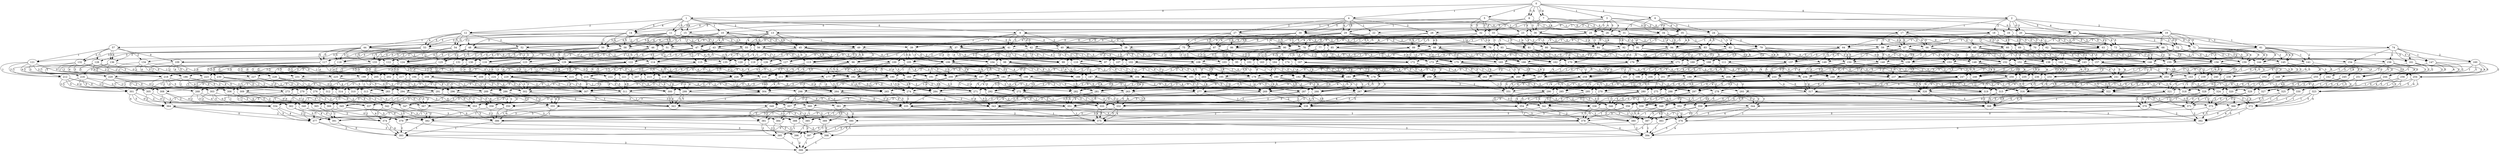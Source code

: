 digraph G {
0;
1;
2;
3;
4;
5;
6;
7;
8;
9;
10;
11;
12;
13;
14;
15;
16;
17;
18;
19;
20;
21;
22;
23;
24;
25;
26;
27;
28;
29;
30;
31;
32;
33;
34;
35;
36;
37;
38;
39;
40;
41;
42;
43;
44;
45;
46;
47;
48;
49;
50;
51;
52;
53;
54;
55;
56;
57;
58;
59;
60;
61;
62;
63;
64;
65;
66;
67;
68;
69;
70;
71;
72;
73;
74;
75;
76;
77;
78;
79;
80;
81;
82;
83;
84;
85;
86;
87;
88;
89;
90;
91;
92;
93;
94;
95;
96;
97;
98;
99;
100;
101;
102;
103;
104;
105;
106;
107;
108;
109;
110;
111;
112;
113;
114;
115;
116;
117;
118;
119;
120;
121;
122;
123;
124;
125;
126;
127;
128;
129;
130;
131;
132;
133;
134;
135;
136;
137;
138;
139;
140;
141;
142;
143;
144;
145;
146;
147;
148;
149;
150;
151;
152;
153;
154;
155;
156;
157;
158;
159;
160;
161;
162;
163;
164;
165;
166;
167;
168;
169;
170;
171;
172;
173;
174;
175;
176;
177;
178;
179;
180;
181;
182;
183;
184;
185;
186;
187;
188;
189;
190;
191;
192;
193;
194;
195;
196;
197;
198;
199;
200;
201;
202;
203;
204;
205;
206;
207;
208;
209;
210;
211;
212;
213;
214;
215;
216;
217;
218;
219;
220;
221;
222;
223;
224;
225;
226;
227;
228;
229;
230;
231;
232;
233;
234;
235;
236;
237;
238;
239;
240;
241;
242;
243;
244;
245;
246;
247;
248;
249;
250;
251;
252;
253;
254;
255;
256;
257;
258;
259;
260;
261;
262;
263;
264;
265;
266;
267;
268;
269;
270;
271;
272;
273;
274;
275;
276;
277;
278;
279;
280;
281;
282;
283;
284;
285;
286;
287;
288;
289;
290;
291;
292;
293;
294;
295;
296;
297;
298;
299;
300;
301;
302;
303;
304;
305;
306;
307;
308;
309;
310;
311;
312;
313;
314;
315;
316;
317;
318;
319;
320;
321;
322;
323;
324;
325;
326;
327;
328;
329;
330;
331;
332;
333;
334;
335;
336;
337;
338;
339;
340;
341;
342;
343;
344;
345;
346;
347;
348;
349;
350;
351;
352;
353;
354;
355;
356;
357;
358;
359;
360;
361;
362;
363;
364;
365;
366;
367;
368;
369;
370;
371;
372;
373;
374;
375;
376;
377;
378;
379;
380;
381;
382;
383;
384;
385;
386;
387;
388;
389;
390;
391;
392;
393;
394;
395;
396;
397;
398;
399;
0->1 [label=0];
0->2 [label=0];
0->3 [label=1];
0->4 [label=1];
0->5 [label=2];
0->6 [label=2];
0->7 [label=4];
0->8 [label=4];
0->7 [label=5];
0->8 [label=5];
1->9 [label=0];
1->10 [label=1];
1->11 [label=1];
1->12 [label=2];
1->13 [label=2];
1->14 [label=4];
1->15 [label=4];
1->14 [label=5];
1->15 [label=5];
2->9 [label=0];
2->16 [label=1];
2->17 [label=1];
2->18 [label=2];
2->19 [label=2];
2->20 [label=4];
2->21 [label=4];
2->20 [label=5];
2->21 [label=5];
3->10 [label=0];
3->16 [label=0];
3->22 [label=1];
3->23 [label=2];
3->24 [label=2];
3->25 [label=4];
3->26 [label=4];
3->25 [label=5];
3->26 [label=5];
4->11 [label=0];
4->17 [label=0];
4->22 [label=1];
4->27 [label=2];
4->28 [label=2];
4->29 [label=4];
4->30 [label=4];
4->29 [label=5];
4->30 [label=5];
5->12 [label=0];
5->18 [label=0];
5->23 [label=1];
5->27 [label=1];
5->31 [label=2];
5->32 [label=4];
5->33 [label=4];
5->32 [label=5];
5->33 [label=5];
6->13 [label=0];
6->19 [label=0];
6->24 [label=1];
6->28 [label=1];
6->31 [label=2];
6->34 [label=4];
6->35 [label=4];
6->34 [label=5];
6->35 [label=5];
7->14 [label=0];
7->20 [label=0];
7->25 [label=1];
7->29 [label=1];
7->32 [label=2];
7->34 [label=2];
7->36 [label=4];
7->36 [label=5];
8->15 [label=0];
8->21 [label=0];
8->26 [label=1];
8->30 [label=1];
8->33 [label=2];
8->35 [label=2];
8->36 [label=4];
8->36 [label=5];
9->37 [label=1];
9->38 [label=1];
9->39 [label=2];
9->40 [label=2];
9->41 [label=4];
9->42 [label=4];
9->41 [label=5];
9->42 [label=5];
10->37 [label=0];
10->43 [label=1];
10->44 [label=2];
10->45 [label=2];
10->46 [label=4];
10->47 [label=4];
10->46 [label=5];
10->47 [label=5];
11->38 [label=0];
11->43 [label=1];
11->48 [label=2];
11->49 [label=2];
11->50 [label=4];
11->51 [label=4];
11->50 [label=5];
11->51 [label=5];
12->39 [label=0];
12->44 [label=1];
12->48 [label=1];
12->52 [label=2];
12->53 [label=4];
12->54 [label=4];
12->53 [label=5];
12->54 [label=5];
13->40 [label=0];
13->45 [label=1];
13->49 [label=1];
13->52 [label=2];
13->55 [label=4];
13->56 [label=4];
13->55 [label=5];
13->56 [label=5];
14->41 [label=0];
14->46 [label=1];
14->50 [label=1];
14->53 [label=2];
14->55 [label=2];
14->57 [label=3];
14->58 [label=4];
14->58 [label=5];
15->42 [label=0];
15->47 [label=1];
15->51 [label=1];
15->54 [label=2];
15->56 [label=2];
15->58 [label=4];
15->58 [label=5];
16->37 [label=0];
16->59 [label=1];
16->60 [label=2];
16->61 [label=2];
16->62 [label=4];
16->63 [label=4];
16->62 [label=5];
16->63 [label=5];
17->38 [label=0];
17->59 [label=1];
17->64 [label=2];
17->65 [label=2];
17->66 [label=4];
17->67 [label=4];
17->66 [label=5];
17->67 [label=5];
18->39 [label=0];
18->60 [label=1];
18->64 [label=1];
18->68 [label=2];
18->69 [label=4];
18->70 [label=4];
18->69 [label=5];
18->70 [label=5];
19->40 [label=0];
19->61 [label=1];
19->65 [label=1];
19->68 [label=2];
19->71 [label=4];
19->72 [label=4];
19->71 [label=5];
19->72 [label=5];
20->41 [label=0];
20->62 [label=1];
20->66 [label=1];
20->69 [label=2];
20->71 [label=2];
20->73 [label=4];
20->73 [label=5];
21->42 [label=0];
21->63 [label=1];
21->67 [label=1];
21->70 [label=2];
21->72 [label=2];
21->74 [label=3];
21->73 [label=4];
21->73 [label=5];
22->43 [label=0];
22->59 [label=0];
22->75 [label=2];
22->76 [label=2];
22->77 [label=4];
22->78 [label=4];
22->77 [label=5];
22->78 [label=5];
23->44 [label=0];
23->60 [label=0];
23->75 [label=1];
23->79 [label=2];
23->80 [label=4];
23->81 [label=4];
23->80 [label=5];
23->81 [label=5];
24->45 [label=0];
24->61 [label=0];
24->76 [label=1];
24->79 [label=2];
24->82 [label=4];
24->83 [label=4];
24->82 [label=5];
24->83 [label=5];
25->46 [label=0];
25->62 [label=0];
25->77 [label=1];
25->80 [label=2];
25->82 [label=2];
25->84 [label=4];
25->84 [label=5];
26->47 [label=0];
26->63 [label=0];
26->78 [label=1];
26->81 [label=2];
26->83 [label=2];
26->84 [label=4];
26->84 [label=5];
27->48 [label=0];
27->64 [label=0];
27->75 [label=1];
27->85 [label=2];
27->86 [label=4];
27->87 [label=4];
27->86 [label=5];
27->87 [label=5];
28->49 [label=0];
28->65 [label=0];
28->76 [label=1];
28->85 [label=2];
28->88 [label=4];
28->89 [label=4];
28->88 [label=5];
28->89 [label=5];
29->50 [label=0];
29->66 [label=0];
29->77 [label=1];
29->86 [label=2];
29->88 [label=2];
29->90 [label=4];
29->90 [label=5];
30->51 [label=0];
30->67 [label=0];
30->78 [label=1];
30->87 [label=2];
30->89 [label=2];
30->90 [label=4];
30->90 [label=5];
31->52 [label=0];
31->68 [label=0];
31->79 [label=1];
31->85 [label=1];
31->91 [label=4];
31->92 [label=4];
31->91 [label=5];
31->92 [label=5];
32->53 [label=0];
32->69 [label=0];
32->80 [label=1];
32->86 [label=1];
32->91 [label=2];
32->93 [label=4];
32->93 [label=5];
33->54 [label=0];
33->70 [label=0];
33->81 [label=1];
33->87 [label=1];
33->92 [label=2];
33->93 [label=4];
33->93 [label=5];
34->55 [label=0];
34->71 [label=0];
34->82 [label=1];
34->88 [label=1];
34->91 [label=2];
34->94 [label=4];
34->94 [label=5];
35->56 [label=0];
35->72 [label=0];
35->83 [label=1];
35->89 [label=1];
35->92 [label=2];
35->94 [label=4];
35->94 [label=5];
36->58 [label=0];
36->73 [label=0];
36->84 [label=1];
36->90 [label=1];
36->93 [label=2];
36->94 [label=2];
37->95 [label=1];
37->96 [label=2];
37->97 [label=2];
37->98 [label=4];
37->99 [label=4];
37->98 [label=5];
37->99 [label=5];
38->95 [label=1];
38->100 [label=2];
38->101 [label=2];
38->102 [label=4];
38->103 [label=4];
38->102 [label=5];
38->103 [label=5];
39->96 [label=1];
39->100 [label=1];
39->104 [label=2];
39->105 [label=4];
39->106 [label=4];
39->105 [label=5];
39->106 [label=5];
40->97 [label=1];
40->101 [label=1];
40->104 [label=2];
40->107 [label=4];
40->108 [label=4];
40->107 [label=5];
40->108 [label=5];
41->98 [label=1];
41->102 [label=1];
41->105 [label=2];
41->107 [label=2];
41->109 [label=3];
41->110 [label=4];
41->110 [label=5];
42->99 [label=1];
42->103 [label=1];
42->106 [label=2];
42->108 [label=2];
42->111 [label=3];
42->110 [label=4];
42->110 [label=5];
43->95 [label=0];
43->112 [label=2];
43->113 [label=2];
43->114 [label=4];
43->115 [label=4];
43->114 [label=5];
43->115 [label=5];
44->96 [label=0];
44->112 [label=1];
44->116 [label=2];
44->117 [label=4];
44->118 [label=4];
44->117 [label=5];
44->118 [label=5];
45->97 [label=0];
45->113 [label=1];
45->116 [label=2];
45->119 [label=4];
45->120 [label=4];
45->119 [label=5];
45->120 [label=5];
46->98 [label=0];
46->114 [label=1];
46->117 [label=2];
46->119 [label=2];
46->121 [label=3];
46->122 [label=4];
46->122 [label=5];
47->99 [label=0];
47->115 [label=1];
47->118 [label=2];
47->120 [label=2];
47->122 [label=4];
47->122 [label=5];
48->100 [label=0];
48->112 [label=1];
48->123 [label=2];
48->124 [label=4];
48->125 [label=4];
48->124 [label=5];
48->125 [label=5];
49->101 [label=0];
49->113 [label=1];
49->123 [label=2];
49->126 [label=4];
49->127 [label=4];
49->126 [label=5];
49->127 [label=5];
50->102 [label=0];
50->114 [label=1];
50->124 [label=2];
50->126 [label=2];
50->128 [label=3];
50->129 [label=4];
50->129 [label=5];
51->103 [label=0];
51->115 [label=1];
51->125 [label=2];
51->127 [label=2];
51->129 [label=4];
51->129 [label=5];
52->104 [label=0];
52->116 [label=1];
52->123 [label=1];
52->130 [label=4];
52->131 [label=4];
52->130 [label=5];
52->131 [label=5];
53->105 [label=0];
53->117 [label=1];
53->124 [label=1];
53->130 [label=2];
53->132 [label=3];
53->133 [label=4];
53->133 [label=5];
54->106 [label=0];
54->118 [label=1];
54->125 [label=1];
54->131 [label=2];
54->133 [label=4];
54->133 [label=5];
55->107 [label=0];
55->119 [label=1];
55->126 [label=1];
55->130 [label=2];
55->134 [label=3];
55->135 [label=4];
55->135 [label=5];
56->108 [label=0];
56->120 [label=1];
56->127 [label=1];
56->131 [label=2];
56->135 [label=4];
56->135 [label=5];
57->109 [label=0];
57->121 [label=1];
57->128 [label=1];
57->132 [label=2];
57->134 [label=2];
57->136 [label=4];
57->136 [label=5];
58->110 [label=0];
58->122 [label=1];
58->129 [label=1];
58->133 [label=2];
58->135 [label=2];
58->136 [label=3];
59->95 [label=0];
59->137 [label=2];
59->138 [label=2];
59->139 [label=4];
59->140 [label=4];
59->139 [label=5];
59->140 [label=5];
60->96 [label=0];
60->137 [label=1];
60->141 [label=2];
60->142 [label=4];
60->143 [label=4];
60->142 [label=5];
60->143 [label=5];
61->97 [label=0];
61->138 [label=1];
61->141 [label=2];
61->144 [label=4];
61->145 [label=4];
61->144 [label=5];
61->145 [label=5];
62->98 [label=0];
62->139 [label=1];
62->142 [label=2];
62->144 [label=2];
62->146 [label=4];
62->146 [label=5];
63->99 [label=0];
63->140 [label=1];
63->143 [label=2];
63->145 [label=2];
63->147 [label=3];
63->146 [label=4];
63->146 [label=5];
64->100 [label=0];
64->137 [label=1];
64->148 [label=2];
64->149 [label=4];
64->150 [label=4];
64->149 [label=5];
64->150 [label=5];
65->101 [label=0];
65->138 [label=1];
65->148 [label=2];
65->151 [label=4];
65->152 [label=4];
65->151 [label=5];
65->152 [label=5];
66->102 [label=0];
66->139 [label=1];
66->149 [label=2];
66->151 [label=2];
66->153 [label=4];
66->153 [label=5];
67->103 [label=0];
67->140 [label=1];
67->150 [label=2];
67->152 [label=2];
67->154 [label=3];
67->153 [label=4];
67->153 [label=5];
68->104 [label=0];
68->141 [label=1];
68->148 [label=1];
68->155 [label=4];
68->156 [label=4];
68->155 [label=5];
68->156 [label=5];
69->105 [label=0];
69->142 [label=1];
69->149 [label=1];
69->155 [label=2];
69->157 [label=4];
69->157 [label=5];
70->106 [label=0];
70->143 [label=1];
70->150 [label=1];
70->156 [label=2];
70->158 [label=3];
70->157 [label=4];
70->157 [label=5];
71->107 [label=0];
71->144 [label=1];
71->151 [label=1];
71->155 [label=2];
71->159 [label=4];
71->159 [label=5];
72->108 [label=0];
72->145 [label=1];
72->152 [label=1];
72->156 [label=2];
72->160 [label=3];
72->159 [label=4];
72->159 [label=5];
73->110 [label=0];
73->146 [label=1];
73->153 [label=1];
73->157 [label=2];
73->159 [label=2];
73->161 [label=3];
74->111 [label=0];
74->147 [label=1];
74->154 [label=1];
74->158 [label=2];
74->160 [label=2];
74->161 [label=4];
74->161 [label=5];
75->112 [label=0];
75->137 [label=0];
75->162 [label=2];
75->163 [label=4];
75->164 [label=4];
75->163 [label=5];
75->164 [label=5];
76->113 [label=0];
76->138 [label=0];
76->162 [label=2];
76->165 [label=4];
76->166 [label=4];
76->165 [label=5];
76->166 [label=5];
77->114 [label=0];
77->139 [label=0];
77->163 [label=2];
77->165 [label=2];
77->167 [label=4];
77->167 [label=5];
78->115 [label=0];
78->140 [label=0];
78->164 [label=2];
78->166 [label=2];
78->167 [label=4];
78->167 [label=5];
79->116 [label=0];
79->141 [label=0];
79->162 [label=1];
79->168 [label=4];
79->169 [label=4];
79->168 [label=5];
79->169 [label=5];
80->117 [label=0];
80->142 [label=0];
80->163 [label=1];
80->168 [label=2];
80->170 [label=4];
80->170 [label=5];
81->118 [label=0];
81->143 [label=0];
81->164 [label=1];
81->169 [label=2];
81->170 [label=4];
81->170 [label=5];
82->119 [label=0];
82->144 [label=0];
82->165 [label=1];
82->168 [label=2];
82->171 [label=4];
82->171 [label=5];
83->120 [label=0];
83->145 [label=0];
83->166 [label=1];
83->169 [label=2];
83->171 [label=4];
83->171 [label=5];
84->122 [label=0];
84->146 [label=0];
84->167 [label=1];
84->170 [label=2];
84->171 [label=2];
85->123 [label=0];
85->148 [label=0];
85->162 [label=1];
85->172 [label=4];
85->173 [label=4];
85->172 [label=5];
85->173 [label=5];
86->124 [label=0];
86->149 [label=0];
86->163 [label=1];
86->172 [label=2];
86->174 [label=4];
86->174 [label=5];
87->125 [label=0];
87->150 [label=0];
87->164 [label=1];
87->173 [label=2];
87->174 [label=4];
87->174 [label=5];
88->126 [label=0];
88->151 [label=0];
88->165 [label=1];
88->172 [label=2];
88->175 [label=4];
88->175 [label=5];
89->127 [label=0];
89->152 [label=0];
89->166 [label=1];
89->173 [label=2];
89->175 [label=4];
89->175 [label=5];
90->129 [label=0];
90->153 [label=0];
90->167 [label=1];
90->174 [label=2];
90->175 [label=2];
91->130 [label=0];
91->155 [label=0];
91->168 [label=1];
91->172 [label=1];
91->176 [label=4];
91->176 [label=5];
92->131 [label=0];
92->156 [label=0];
92->169 [label=1];
92->173 [label=1];
92->176 [label=4];
92->176 [label=5];
93->133 [label=0];
93->157 [label=0];
93->170 [label=1];
93->174 [label=1];
93->176 [label=2];
94->135 [label=0];
94->159 [label=0];
94->171 [label=1];
94->175 [label=1];
94->176 [label=2];
95->177 [label=2];
95->178 [label=2];
95->179 [label=4];
95->180 [label=4];
95->179 [label=5];
95->180 [label=5];
96->177 [label=1];
96->181 [label=2];
96->182 [label=4];
96->183 [label=4];
96->182 [label=5];
96->183 [label=5];
97->178 [label=1];
97->181 [label=2];
97->184 [label=4];
97->185 [label=4];
97->184 [label=5];
97->185 [label=5];
98->179 [label=1];
98->182 [label=2];
98->184 [label=2];
98->186 [label=3];
98->187 [label=4];
98->187 [label=5];
99->180 [label=1];
99->183 [label=2];
99->185 [label=2];
99->188 [label=3];
99->187 [label=4];
99->187 [label=5];
100->177 [label=1];
100->189 [label=2];
100->190 [label=4];
100->191 [label=4];
100->190 [label=5];
100->191 [label=5];
101->178 [label=1];
101->189 [label=2];
101->192 [label=4];
101->193 [label=4];
101->192 [label=5];
101->193 [label=5];
102->179 [label=1];
102->190 [label=2];
102->192 [label=2];
102->194 [label=3];
102->195 [label=4];
102->195 [label=5];
103->180 [label=1];
103->191 [label=2];
103->193 [label=2];
103->196 [label=3];
103->195 [label=4];
103->195 [label=5];
104->181 [label=1];
104->189 [label=1];
104->197 [label=4];
104->198 [label=4];
104->197 [label=5];
104->198 [label=5];
105->182 [label=1];
105->190 [label=1];
105->197 [label=2];
105->199 [label=3];
105->200 [label=4];
105->200 [label=5];
106->183 [label=1];
106->191 [label=1];
106->198 [label=2];
106->201 [label=3];
106->200 [label=4];
106->200 [label=5];
107->184 [label=1];
107->192 [label=1];
107->197 [label=2];
107->202 [label=3];
107->203 [label=4];
107->203 [label=5];
108->185 [label=1];
108->193 [label=1];
108->198 [label=2];
108->204 [label=3];
108->203 [label=4];
108->203 [label=5];
109->186 [label=1];
109->194 [label=1];
109->199 [label=2];
109->202 [label=2];
109->205 [label=4];
109->205 [label=5];
110->187 [label=1];
110->195 [label=1];
110->200 [label=2];
110->203 [label=2];
110->205 [label=3];
110->206 [label=3];
111->188 [label=1];
111->196 [label=1];
111->201 [label=2];
111->204 [label=2];
111->206 [label=4];
111->206 [label=5];
112->177 [label=0];
112->207 [label=2];
112->208 [label=4];
112->209 [label=4];
112->208 [label=5];
112->209 [label=5];
113->178 [label=0];
113->207 [label=2];
113->210 [label=4];
113->211 [label=4];
113->210 [label=5];
113->211 [label=5];
114->179 [label=0];
114->208 [label=2];
114->210 [label=2];
114->212 [label=3];
114->213 [label=4];
114->213 [label=5];
115->180 [label=0];
115->209 [label=2];
115->211 [label=2];
115->213 [label=4];
115->213 [label=5];
116->181 [label=0];
116->207 [label=1];
116->214 [label=4];
116->215 [label=4];
116->214 [label=5];
116->215 [label=5];
117->182 [label=0];
117->208 [label=1];
117->214 [label=2];
117->216 [label=3];
117->217 [label=4];
117->217 [label=5];
118->183 [label=0];
118->209 [label=1];
118->215 [label=2];
118->217 [label=4];
118->217 [label=5];
119->184 [label=0];
119->210 [label=1];
119->214 [label=2];
119->218 [label=3];
119->219 [label=4];
119->219 [label=5];
120->185 [label=0];
120->211 [label=1];
120->215 [label=2];
120->219 [label=4];
120->219 [label=5];
121->186 [label=0];
121->212 [label=1];
121->216 [label=2];
121->218 [label=2];
121->220 [label=4];
121->220 [label=5];
122->187 [label=0];
122->213 [label=1];
122->217 [label=2];
122->219 [label=2];
122->220 [label=3];
123->189 [label=0];
123->207 [label=1];
123->221 [label=4];
123->222 [label=4];
123->221 [label=5];
123->222 [label=5];
124->190 [label=0];
124->208 [label=1];
124->221 [label=2];
124->223 [label=3];
124->224 [label=4];
124->224 [label=5];
125->191 [label=0];
125->209 [label=1];
125->222 [label=2];
125->224 [label=4];
125->224 [label=5];
126->192 [label=0];
126->210 [label=1];
126->221 [label=2];
126->225 [label=3];
126->226 [label=4];
126->226 [label=5];
127->193 [label=0];
127->211 [label=1];
127->222 [label=2];
127->226 [label=4];
127->226 [label=5];
128->194 [label=0];
128->212 [label=1];
128->223 [label=2];
128->225 [label=2];
128->227 [label=4];
128->227 [label=5];
129->195 [label=0];
129->213 [label=1];
129->224 [label=2];
129->226 [label=2];
129->227 [label=3];
130->197 [label=0];
130->214 [label=1];
130->221 [label=1];
130->228 [label=3];
130->229 [label=4];
130->229 [label=5];
131->198 [label=0];
131->215 [label=1];
131->222 [label=1];
131->229 [label=4];
131->229 [label=5];
132->199 [label=0];
132->216 [label=1];
132->223 [label=1];
132->228 [label=2];
132->230 [label=4];
132->230 [label=5];
133->200 [label=0];
133->217 [label=1];
133->224 [label=1];
133->229 [label=2];
133->230 [label=3];
134->202 [label=0];
134->218 [label=1];
134->225 [label=1];
134->228 [label=2];
134->231 [label=4];
134->231 [label=5];
135->203 [label=0];
135->219 [label=1];
135->226 [label=1];
135->229 [label=2];
135->231 [label=3];
136->205 [label=0];
136->220 [label=1];
136->227 [label=1];
136->230 [label=2];
136->231 [label=2];
137->177 [label=0];
137->232 [label=2];
137->233 [label=4];
137->234 [label=4];
137->233 [label=5];
137->234 [label=5];
138->178 [label=0];
138->232 [label=2];
138->235 [label=4];
138->236 [label=4];
138->235 [label=5];
138->236 [label=5];
139->179 [label=0];
139->233 [label=2];
139->235 [label=2];
139->237 [label=4];
139->237 [label=5];
140->180 [label=0];
140->234 [label=2];
140->236 [label=2];
140->238 [label=3];
140->237 [label=4];
140->237 [label=5];
141->181 [label=0];
141->232 [label=1];
141->239 [label=4];
141->240 [label=4];
141->239 [label=5];
141->240 [label=5];
142->182 [label=0];
142->233 [label=1];
142->239 [label=2];
142->241 [label=4];
142->241 [label=5];
143->183 [label=0];
143->234 [label=1];
143->240 [label=2];
143->242 [label=3];
143->241 [label=4];
143->241 [label=5];
144->184 [label=0];
144->235 [label=1];
144->239 [label=2];
144->243 [label=4];
144->243 [label=5];
145->185 [label=0];
145->236 [label=1];
145->240 [label=2];
145->244 [label=3];
145->243 [label=4];
145->243 [label=5];
146->187 [label=0];
146->237 [label=1];
146->241 [label=2];
146->243 [label=2];
146->245 [label=3];
147->188 [label=0];
147->238 [label=1];
147->242 [label=2];
147->244 [label=2];
147->245 [label=4];
147->245 [label=5];
148->189 [label=0];
148->232 [label=1];
148->246 [label=4];
148->247 [label=4];
148->246 [label=5];
148->247 [label=5];
149->190 [label=0];
149->233 [label=1];
149->246 [label=2];
149->248 [label=4];
149->248 [label=5];
150->191 [label=0];
150->234 [label=1];
150->247 [label=2];
150->249 [label=3];
150->248 [label=4];
150->248 [label=5];
151->192 [label=0];
151->235 [label=1];
151->246 [label=2];
151->250 [label=4];
151->250 [label=5];
152->193 [label=0];
152->236 [label=1];
152->247 [label=2];
152->251 [label=3];
152->250 [label=4];
152->250 [label=5];
153->195 [label=0];
153->237 [label=1];
153->248 [label=2];
153->250 [label=2];
153->252 [label=3];
154->196 [label=0];
154->238 [label=1];
154->249 [label=2];
154->251 [label=2];
154->252 [label=4];
154->252 [label=5];
155->197 [label=0];
155->239 [label=1];
155->246 [label=1];
155->253 [label=4];
155->253 [label=5];
156->198 [label=0];
156->240 [label=1];
156->247 [label=1];
156->254 [label=3];
156->253 [label=4];
156->253 [label=5];
157->200 [label=0];
157->241 [label=1];
157->248 [label=1];
157->253 [label=2];
157->255 [label=3];
158->201 [label=0];
158->242 [label=1];
158->249 [label=1];
158->254 [label=2];
158->255 [label=4];
158->255 [label=5];
159->203 [label=0];
159->243 [label=1];
159->250 [label=1];
159->253 [label=2];
159->256 [label=3];
160->204 [label=0];
160->244 [label=1];
160->251 [label=1];
160->254 [label=2];
160->256 [label=4];
160->256 [label=5];
161->206 [label=0];
161->245 [label=1];
161->252 [label=1];
161->255 [label=2];
161->256 [label=2];
162->207 [label=0];
162->232 [label=0];
162->257 [label=4];
162->258 [label=4];
162->257 [label=5];
162->258 [label=5];
163->208 [label=0];
163->233 [label=0];
163->257 [label=2];
163->259 [label=4];
163->259 [label=5];
164->209 [label=0];
164->234 [label=0];
164->258 [label=2];
164->259 [label=4];
164->259 [label=5];
165->210 [label=0];
165->235 [label=0];
165->257 [label=2];
165->260 [label=4];
165->260 [label=5];
166->211 [label=0];
166->236 [label=0];
166->258 [label=2];
166->260 [label=4];
166->260 [label=5];
167->213 [label=0];
167->237 [label=0];
167->259 [label=2];
167->260 [label=2];
168->214 [label=0];
168->239 [label=0];
168->257 [label=1];
168->261 [label=4];
168->261 [label=5];
169->215 [label=0];
169->240 [label=0];
169->258 [label=1];
169->261 [label=4];
169->261 [label=5];
170->217 [label=0];
170->241 [label=0];
170->259 [label=1];
170->261 [label=2];
171->219 [label=0];
171->243 [label=0];
171->260 [label=1];
171->261 [label=2];
172->221 [label=0];
172->246 [label=0];
172->257 [label=1];
172->262 [label=4];
172->262 [label=5];
173->222 [label=0];
173->247 [label=0];
173->258 [label=1];
173->262 [label=4];
173->262 [label=5];
174->224 [label=0];
174->248 [label=0];
174->259 [label=1];
174->262 [label=2];
175->226 [label=0];
175->250 [label=0];
175->260 [label=1];
175->262 [label=2];
176->229 [label=0];
176->253 [label=0];
176->261 [label=1];
176->262 [label=1];
177->263 [label=2];
177->264 [label=4];
177->265 [label=4];
177->264 [label=5];
177->265 [label=5];
178->263 [label=2];
178->266 [label=4];
178->267 [label=4];
178->266 [label=5];
178->267 [label=5];
179->264 [label=2];
179->266 [label=2];
179->268 [label=3];
179->269 [label=4];
179->269 [label=5];
180->265 [label=2];
180->267 [label=2];
180->270 [label=3];
180->269 [label=4];
180->269 [label=5];
181->263 [label=1];
181->271 [label=4];
181->272 [label=4];
181->271 [label=5];
181->272 [label=5];
182->264 [label=1];
182->271 [label=2];
182->273 [label=3];
182->274 [label=4];
182->274 [label=5];
183->265 [label=1];
183->272 [label=2];
183->275 [label=3];
183->274 [label=4];
183->274 [label=5];
184->266 [label=1];
184->271 [label=2];
184->276 [label=3];
184->277 [label=4];
184->277 [label=5];
185->267 [label=1];
185->272 [label=2];
185->278 [label=3];
185->277 [label=4];
185->277 [label=5];
186->268 [label=1];
186->273 [label=2];
186->276 [label=2];
186->279 [label=4];
186->279 [label=5];
187->269 [label=1];
187->274 [label=2];
187->277 [label=2];
187->279 [label=3];
187->280 [label=3];
188->270 [label=1];
188->275 [label=2];
188->278 [label=2];
188->280 [label=4];
188->280 [label=5];
189->263 [label=1];
189->281 [label=4];
189->282 [label=4];
189->281 [label=5];
189->282 [label=5];
190->264 [label=1];
190->281 [label=2];
190->283 [label=3];
190->284 [label=4];
190->284 [label=5];
191->265 [label=1];
191->282 [label=2];
191->285 [label=3];
191->284 [label=4];
191->284 [label=5];
192->266 [label=1];
192->281 [label=2];
192->286 [label=3];
192->287 [label=4];
192->287 [label=5];
193->267 [label=1];
193->282 [label=2];
193->288 [label=3];
193->287 [label=4];
193->287 [label=5];
194->268 [label=1];
194->283 [label=2];
194->286 [label=2];
194->289 [label=4];
194->289 [label=5];
195->269 [label=1];
195->284 [label=2];
195->287 [label=2];
195->289 [label=3];
195->290 [label=3];
196->270 [label=1];
196->285 [label=2];
196->288 [label=2];
196->290 [label=4];
196->290 [label=5];
197->271 [label=1];
197->281 [label=1];
197->291 [label=3];
197->292 [label=4];
197->292 [label=5];
198->272 [label=1];
198->282 [label=1];
198->293 [label=3];
198->292 [label=4];
198->292 [label=5];
199->273 [label=1];
199->283 [label=1];
199->291 [label=2];
199->294 [label=4];
199->294 [label=5];
200->274 [label=1];
200->284 [label=1];
200->292 [label=2];
200->294 [label=3];
200->295 [label=3];
201->275 [label=1];
201->285 [label=1];
201->293 [label=2];
201->295 [label=4];
201->295 [label=5];
202->276 [label=1];
202->286 [label=1];
202->291 [label=2];
202->296 [label=4];
202->296 [label=5];
203->277 [label=1];
203->287 [label=1];
203->292 [label=2];
203->296 [label=3];
203->297 [label=3];
204->278 [label=1];
204->288 [label=1];
204->293 [label=2];
204->297 [label=4];
204->297 [label=5];
205->279 [label=1];
205->289 [label=1];
205->294 [label=2];
205->296 [label=2];
205->298 [label=3];
206->280 [label=1];
206->290 [label=1];
206->295 [label=2];
206->297 [label=2];
206->298 [label=3];
207->263 [label=0];
207->299 [label=4];
207->300 [label=4];
207->299 [label=5];
207->300 [label=5];
208->264 [label=0];
208->299 [label=2];
208->301 [label=3];
208->302 [label=4];
208->302 [label=5];
209->265 [label=0];
209->300 [label=2];
209->302 [label=4];
209->302 [label=5];
210->266 [label=0];
210->299 [label=2];
210->303 [label=3];
210->304 [label=4];
210->304 [label=5];
211->267 [label=0];
211->300 [label=2];
211->304 [label=4];
211->304 [label=5];
212->268 [label=0];
212->301 [label=2];
212->303 [label=2];
212->305 [label=4];
212->305 [label=5];
213->269 [label=0];
213->302 [label=2];
213->304 [label=2];
213->305 [label=3];
214->271 [label=0];
214->299 [label=1];
214->306 [label=3];
214->307 [label=4];
214->307 [label=5];
215->272 [label=0];
215->300 [label=1];
215->307 [label=4];
215->307 [label=5];
216->273 [label=0];
216->301 [label=1];
216->306 [label=2];
216->308 [label=4];
216->308 [label=5];
217->274 [label=0];
217->302 [label=1];
217->307 [label=2];
217->308 [label=3];
218->276 [label=0];
218->303 [label=1];
218->306 [label=2];
218->309 [label=4];
218->309 [label=5];
219->277 [label=0];
219->304 [label=1];
219->307 [label=2];
219->309 [label=3];
220->279 [label=0];
220->305 [label=1];
220->308 [label=2];
220->309 [label=2];
221->281 [label=0];
221->299 [label=1];
221->310 [label=3];
221->311 [label=4];
221->311 [label=5];
222->282 [label=0];
222->300 [label=1];
222->311 [label=4];
222->311 [label=5];
223->283 [label=0];
223->301 [label=1];
223->310 [label=2];
223->312 [label=4];
223->312 [label=5];
224->284 [label=0];
224->302 [label=1];
224->311 [label=2];
224->312 [label=3];
225->286 [label=0];
225->303 [label=1];
225->310 [label=2];
225->313 [label=4];
225->313 [label=5];
226->287 [label=0];
226->304 [label=1];
226->311 [label=2];
226->313 [label=3];
227->289 [label=0];
227->305 [label=1];
227->312 [label=2];
227->313 [label=2];
228->291 [label=0];
228->306 [label=1];
228->310 [label=1];
228->314 [label=4];
228->314 [label=5];
229->292 [label=0];
229->307 [label=1];
229->311 [label=1];
229->314 [label=3];
230->294 [label=0];
230->308 [label=1];
230->312 [label=1];
230->314 [label=2];
231->296 [label=0];
231->309 [label=1];
231->313 [label=1];
231->314 [label=2];
232->263 [label=0];
232->315 [label=4];
232->316 [label=4];
232->315 [label=5];
232->316 [label=5];
233->264 [label=0];
233->315 [label=2];
233->317 [label=4];
233->317 [label=5];
234->265 [label=0];
234->316 [label=2];
234->318 [label=3];
234->317 [label=4];
234->317 [label=5];
235->266 [label=0];
235->315 [label=2];
235->319 [label=4];
235->319 [label=5];
236->267 [label=0];
236->316 [label=2];
236->320 [label=3];
236->319 [label=4];
236->319 [label=5];
237->269 [label=0];
237->317 [label=2];
237->319 [label=2];
237->321 [label=3];
238->270 [label=0];
238->318 [label=2];
238->320 [label=2];
238->321 [label=4];
238->321 [label=5];
239->271 [label=0];
239->315 [label=1];
239->322 [label=4];
239->322 [label=5];
240->272 [label=0];
240->316 [label=1];
240->323 [label=3];
240->322 [label=4];
240->322 [label=5];
241->274 [label=0];
241->317 [label=1];
241->322 [label=2];
241->324 [label=3];
242->275 [label=0];
242->318 [label=1];
242->323 [label=2];
242->324 [label=4];
242->324 [label=5];
243->277 [label=0];
243->319 [label=1];
243->322 [label=2];
243->325 [label=3];
244->278 [label=0];
244->320 [label=1];
244->323 [label=2];
244->325 [label=4];
244->325 [label=5];
245->280 [label=0];
245->321 [label=1];
245->324 [label=2];
245->325 [label=2];
246->281 [label=0];
246->315 [label=1];
246->326 [label=4];
246->326 [label=5];
247->282 [label=0];
247->316 [label=1];
247->327 [label=3];
247->326 [label=4];
247->326 [label=5];
248->284 [label=0];
248->317 [label=1];
248->326 [label=2];
248->328 [label=3];
249->285 [label=0];
249->318 [label=1];
249->327 [label=2];
249->328 [label=4];
249->328 [label=5];
250->287 [label=0];
250->319 [label=1];
250->326 [label=2];
250->329 [label=3];
251->288 [label=0];
251->320 [label=1];
251->327 [label=2];
251->329 [label=4];
251->329 [label=5];
252->290 [label=0];
252->321 [label=1];
252->328 [label=2];
252->329 [label=2];
253->292 [label=0];
253->322 [label=1];
253->326 [label=1];
253->330 [label=3];
254->293 [label=0];
254->323 [label=1];
254->327 [label=1];
254->330 [label=4];
254->330 [label=5];
255->295 [label=0];
255->324 [label=1];
255->328 [label=1];
255->330 [label=2];
256->297 [label=0];
256->325 [label=1];
256->329 [label=1];
256->330 [label=2];
257->299 [label=0];
257->315 [label=0];
257->331 [label=4];
257->331 [label=5];
258->300 [label=0];
258->316 [label=0];
258->331 [label=4];
258->331 [label=5];
259->302 [label=0];
259->317 [label=0];
259->331 [label=2];
260->304 [label=0];
260->319 [label=0];
260->331 [label=2];
261->307 [label=0];
261->322 [label=0];
261->331 [label=1];
262->311 [label=0];
262->326 [label=0];
262->331 [label=1];
263->332 [label=4];
263->333 [label=4];
263->332 [label=5];
263->333 [label=5];
264->332 [label=2];
264->334 [label=3];
264->335 [label=4];
264->335 [label=5];
265->333 [label=2];
265->336 [label=3];
265->335 [label=4];
265->335 [label=5];
266->332 [label=2];
266->337 [label=3];
266->338 [label=4];
266->338 [label=5];
267->333 [label=2];
267->339 [label=3];
267->338 [label=4];
267->338 [label=5];
268->334 [label=2];
268->337 [label=2];
268->340 [label=4];
268->340 [label=5];
269->335 [label=2];
269->338 [label=2];
269->340 [label=3];
269->341 [label=3];
270->336 [label=2];
270->339 [label=2];
270->341 [label=4];
270->341 [label=5];
271->332 [label=1];
271->342 [label=3];
271->343 [label=4];
271->343 [label=5];
272->333 [label=1];
272->344 [label=3];
272->343 [label=4];
272->343 [label=5];
273->334 [label=1];
273->342 [label=2];
273->345 [label=4];
273->345 [label=5];
274->335 [label=1];
274->343 [label=2];
274->345 [label=3];
274->346 [label=3];
275->336 [label=1];
275->344 [label=2];
275->346 [label=4];
275->346 [label=5];
276->337 [label=1];
276->342 [label=2];
276->347 [label=4];
276->347 [label=5];
277->338 [label=1];
277->343 [label=2];
277->347 [label=3];
277->348 [label=3];
278->339 [label=1];
278->344 [label=2];
278->348 [label=4];
278->348 [label=5];
279->340 [label=1];
279->345 [label=2];
279->347 [label=2];
279->349 [label=3];
280->341 [label=1];
280->346 [label=2];
280->348 [label=2];
280->349 [label=3];
281->332 [label=1];
281->350 [label=3];
281->351 [label=4];
281->351 [label=5];
282->333 [label=1];
282->352 [label=3];
282->351 [label=4];
282->351 [label=5];
283->334 [label=1];
283->350 [label=2];
283->353 [label=4];
283->353 [label=5];
284->335 [label=1];
284->351 [label=2];
284->353 [label=3];
284->354 [label=3];
285->336 [label=1];
285->352 [label=2];
285->354 [label=4];
285->354 [label=5];
286->337 [label=1];
286->350 [label=2];
286->355 [label=4];
286->355 [label=5];
287->338 [label=1];
287->351 [label=2];
287->355 [label=3];
287->356 [label=3];
288->339 [label=1];
288->352 [label=2];
288->356 [label=4];
288->356 [label=5];
289->340 [label=1];
289->353 [label=2];
289->355 [label=2];
289->357 [label=3];
290->341 [label=1];
290->354 [label=2];
290->356 [label=2];
290->357 [label=3];
291->342 [label=1];
291->350 [label=1];
291->358 [label=4];
291->358 [label=5];
292->343 [label=1];
292->351 [label=1];
292->358 [label=3];
292->359 [label=3];
293->344 [label=1];
293->352 [label=1];
293->359 [label=4];
293->359 [label=5];
294->345 [label=1];
294->353 [label=1];
294->358 [label=2];
294->360 [label=3];
295->346 [label=1];
295->354 [label=1];
295->359 [label=2];
295->360 [label=3];
296->347 [label=1];
296->355 [label=1];
296->358 [label=2];
296->361 [label=3];
297->348 [label=1];
297->356 [label=1];
297->359 [label=2];
297->361 [label=3];
298->349 [label=1];
298->357 [label=1];
298->360 [label=2];
298->361 [label=2];
299->332 [label=0];
299->362 [label=3];
299->363 [label=4];
299->363 [label=5];
300->333 [label=0];
300->363 [label=4];
300->363 [label=5];
301->334 [label=0];
301->362 [label=2];
301->364 [label=4];
301->364 [label=5];
302->335 [label=0];
302->363 [label=2];
302->364 [label=3];
303->337 [label=0];
303->362 [label=2];
303->365 [label=4];
303->365 [label=5];
304->338 [label=0];
304->363 [label=2];
304->365 [label=3];
305->340 [label=0];
305->364 [label=2];
305->365 [label=2];
306->342 [label=0];
306->362 [label=1];
306->366 [label=4];
306->366 [label=5];
307->343 [label=0];
307->363 [label=1];
307->366 [label=3];
308->345 [label=0];
308->364 [label=1];
308->366 [label=2];
309->347 [label=0];
309->365 [label=1];
309->366 [label=2];
310->350 [label=0];
310->362 [label=1];
310->367 [label=4];
310->367 [label=5];
311->351 [label=0];
311->363 [label=1];
311->367 [label=3];
312->353 [label=0];
312->364 [label=1];
312->367 [label=2];
313->355 [label=0];
313->365 [label=1];
313->367 [label=2];
314->358 [label=0];
314->366 [label=1];
314->367 [label=1];
315->332 [label=0];
315->368 [label=4];
315->368 [label=5];
316->333 [label=0];
316->369 [label=3];
316->368 [label=4];
316->368 [label=5];
317->335 [label=0];
317->368 [label=2];
317->370 [label=3];
318->336 [label=0];
318->369 [label=2];
318->370 [label=4];
318->370 [label=5];
319->338 [label=0];
319->368 [label=2];
319->371 [label=3];
320->339 [label=0];
320->369 [label=2];
320->371 [label=4];
320->371 [label=5];
321->341 [label=0];
321->370 [label=2];
321->371 [label=2];
322->343 [label=0];
322->368 [label=1];
322->372 [label=3];
323->344 [label=0];
323->369 [label=1];
323->372 [label=4];
323->372 [label=5];
324->346 [label=0];
324->370 [label=1];
324->372 [label=2];
325->348 [label=0];
325->371 [label=1];
325->372 [label=2];
326->351 [label=0];
326->368 [label=1];
326->373 [label=3];
327->352 [label=0];
327->369 [label=1];
327->373 [label=4];
327->373 [label=5];
328->354 [label=0];
328->370 [label=1];
328->373 [label=2];
329->356 [label=0];
329->371 [label=1];
329->373 [label=2];
330->359 [label=0];
330->372 [label=1];
330->373 [label=1];
331->363 [label=0];
331->368 [label=0];
332->374 [label=3];
332->375 [label=4];
332->375 [label=5];
333->376 [label=3];
333->375 [label=4];
333->375 [label=5];
334->374 [label=2];
334->377 [label=4];
334->377 [label=5];
335->375 [label=2];
335->377 [label=3];
335->378 [label=3];
336->376 [label=2];
336->378 [label=4];
336->378 [label=5];
337->374 [label=2];
337->379 [label=4];
337->379 [label=5];
338->375 [label=2];
338->379 [label=3];
338->380 [label=3];
339->376 [label=2];
339->380 [label=4];
339->380 [label=5];
340->377 [label=2];
340->379 [label=2];
340->381 [label=3];
341->378 [label=2];
341->380 [label=2];
341->381 [label=3];
342->374 [label=1];
342->382 [label=4];
342->382 [label=5];
343->375 [label=1];
343->382 [label=3];
343->383 [label=3];
344->376 [label=1];
344->383 [label=4];
344->383 [label=5];
345->377 [label=1];
345->382 [label=2];
345->384 [label=3];
346->378 [label=1];
346->383 [label=2];
346->384 [label=3];
347->379 [label=1];
347->382 [label=2];
347->385 [label=3];
348->380 [label=1];
348->383 [label=2];
348->385 [label=3];
349->381 [label=1];
349->384 [label=2];
349->385 [label=2];
350->374 [label=1];
350->386 [label=4];
350->386 [label=5];
351->375 [label=1];
351->386 [label=3];
351->387 [label=3];
352->376 [label=1];
352->387 [label=4];
352->387 [label=5];
353->377 [label=1];
353->386 [label=2];
353->388 [label=3];
354->378 [label=1];
354->387 [label=2];
354->388 [label=3];
355->379 [label=1];
355->386 [label=2];
355->389 [label=3];
356->380 [label=1];
356->387 [label=2];
356->389 [label=3];
357->381 [label=1];
357->388 [label=2];
357->389 [label=2];
358->382 [label=1];
358->386 [label=1];
358->390 [label=3];
359->383 [label=1];
359->387 [label=1];
359->390 [label=3];
360->384 [label=1];
360->388 [label=1];
360->390 [label=2];
361->385 [label=1];
361->389 [label=1];
361->390 [label=2];
362->374 [label=0];
362->391 [label=4];
362->391 [label=5];
363->375 [label=0];
363->391 [label=3];
364->377 [label=0];
364->391 [label=2];
365->379 [label=0];
365->391 [label=2];
366->382 [label=0];
366->391 [label=1];
367->386 [label=0];
367->391 [label=1];
368->375 [label=0];
368->392 [label=3];
369->376 [label=0];
369->392 [label=4];
369->392 [label=5];
370->378 [label=0];
370->392 [label=2];
371->380 [label=0];
371->392 [label=2];
372->383 [label=0];
372->392 [label=1];
373->387 [label=0];
373->392 [label=1];
374->393 [label=4];
374->393 [label=5];
375->393 [label=3];
375->394 [label=3];
376->394 [label=4];
376->394 [label=5];
377->393 [label=2];
377->395 [label=3];
378->394 [label=2];
378->395 [label=3];
379->393 [label=2];
379->396 [label=3];
380->394 [label=2];
380->396 [label=3];
381->395 [label=2];
381->396 [label=2];
382->393 [label=1];
382->397 [label=3];
383->394 [label=1];
383->397 [label=3];
384->395 [label=1];
384->397 [label=2];
385->396 [label=1];
385->397 [label=2];
386->393 [label=1];
386->398 [label=3];
387->394 [label=1];
387->398 [label=3];
388->395 [label=1];
388->398 [label=2];
389->396 [label=1];
389->398 [label=2];
390->397 [label=1];
390->398 [label=1];
391->393 [label=0];
392->394 [label=0];
393->399 [label=3];
394->399 [label=3];
395->399 [label=2];
396->399 [label=2];
397->399 [label=1];
398->399 [label=1];
}
